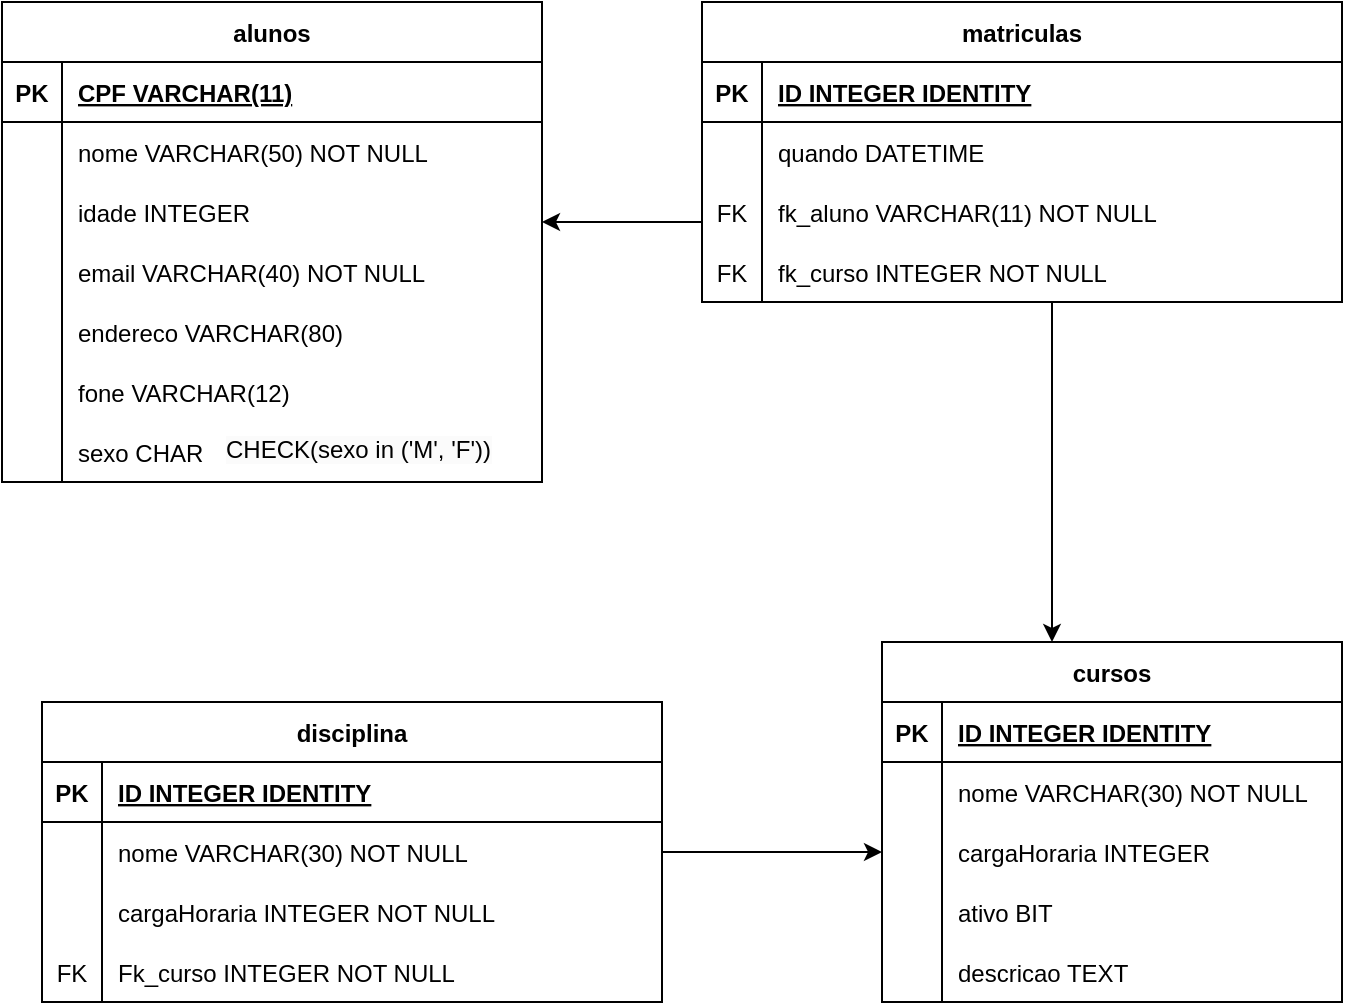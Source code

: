 <mxfile version="22.1.3" type="github">
  <diagram name="Page-1" id="ZxZZLESLRguiSDgGjBzf">
    <mxGraphModel dx="1687" dy="932" grid="1" gridSize="10" guides="1" tooltips="1" connect="1" arrows="1" fold="1" page="1" pageScale="1" pageWidth="827" pageHeight="1169" background="none" math="0" shadow="0">
      <root>
        <mxCell id="0" />
        <mxCell id="1" parent="0" />
        <mxCell id="klsp1BTiwaLLlgp8RESb-26" value="cursos" style="shape=table;startSize=30;container=1;collapsible=1;childLayout=tableLayout;fixedRows=1;rowLines=0;fontStyle=1;align=center;resizeLast=1;" vertex="1" parent="1">
          <mxGeometry x="519" y="654" width="230" height="180" as="geometry" />
        </mxCell>
        <mxCell id="klsp1BTiwaLLlgp8RESb-27" value="" style="shape=tableRow;horizontal=0;startSize=0;swimlaneHead=0;swimlaneBody=0;fillColor=none;collapsible=0;dropTarget=0;points=[[0,0.5],[1,0.5]];portConstraint=eastwest;strokeColor=inherit;top=0;left=0;right=0;bottom=1;" vertex="1" parent="klsp1BTiwaLLlgp8RESb-26">
          <mxGeometry y="30" width="230" height="30" as="geometry" />
        </mxCell>
        <mxCell id="klsp1BTiwaLLlgp8RESb-28" value="PK" style="shape=partialRectangle;overflow=hidden;connectable=0;fillColor=none;strokeColor=inherit;top=0;left=0;bottom=0;right=0;fontStyle=1;" vertex="1" parent="klsp1BTiwaLLlgp8RESb-27">
          <mxGeometry width="30" height="30" as="geometry">
            <mxRectangle width="30" height="30" as="alternateBounds" />
          </mxGeometry>
        </mxCell>
        <mxCell id="klsp1BTiwaLLlgp8RESb-29" value="ID INTEGER  IDENTITY" style="shape=partialRectangle;overflow=hidden;connectable=0;fillColor=none;align=left;strokeColor=inherit;top=0;left=0;bottom=0;right=0;spacingLeft=6;fontStyle=5;" vertex="1" parent="klsp1BTiwaLLlgp8RESb-27">
          <mxGeometry x="30" width="200" height="30" as="geometry">
            <mxRectangle width="200" height="30" as="alternateBounds" />
          </mxGeometry>
        </mxCell>
        <mxCell id="klsp1BTiwaLLlgp8RESb-30" value="" style="shape=tableRow;horizontal=0;startSize=0;swimlaneHead=0;swimlaneBody=0;fillColor=none;collapsible=0;dropTarget=0;points=[[0,0.5],[1,0.5]];portConstraint=eastwest;strokeColor=inherit;top=0;left=0;right=0;bottom=0;" vertex="1" parent="klsp1BTiwaLLlgp8RESb-26">
          <mxGeometry y="60" width="230" height="30" as="geometry" />
        </mxCell>
        <mxCell id="klsp1BTiwaLLlgp8RESb-31" value="" style="shape=partialRectangle;overflow=hidden;connectable=0;fillColor=none;strokeColor=inherit;top=0;left=0;bottom=0;right=0;" vertex="1" parent="klsp1BTiwaLLlgp8RESb-30">
          <mxGeometry width="30" height="30" as="geometry">
            <mxRectangle width="30" height="30" as="alternateBounds" />
          </mxGeometry>
        </mxCell>
        <mxCell id="klsp1BTiwaLLlgp8RESb-32" value="nome VARCHAR(30) NOT NULL" style="shape=partialRectangle;overflow=hidden;connectable=0;fillColor=none;align=left;strokeColor=inherit;top=0;left=0;bottom=0;right=0;spacingLeft=6;" vertex="1" parent="klsp1BTiwaLLlgp8RESb-30">
          <mxGeometry x="30" width="200" height="30" as="geometry">
            <mxRectangle width="200" height="30" as="alternateBounds" />
          </mxGeometry>
        </mxCell>
        <mxCell id="klsp1BTiwaLLlgp8RESb-33" value="" style="shape=tableRow;horizontal=0;startSize=0;swimlaneHead=0;swimlaneBody=0;fillColor=none;collapsible=0;dropTarget=0;points=[[0,0.5],[1,0.5]];portConstraint=eastwest;strokeColor=inherit;top=0;left=0;right=0;bottom=0;" vertex="1" parent="klsp1BTiwaLLlgp8RESb-26">
          <mxGeometry y="90" width="230" height="30" as="geometry" />
        </mxCell>
        <mxCell id="klsp1BTiwaLLlgp8RESb-34" value="" style="shape=partialRectangle;overflow=hidden;connectable=0;fillColor=none;strokeColor=inherit;top=0;left=0;bottom=0;right=0;" vertex="1" parent="klsp1BTiwaLLlgp8RESb-33">
          <mxGeometry width="30" height="30" as="geometry">
            <mxRectangle width="30" height="30" as="alternateBounds" />
          </mxGeometry>
        </mxCell>
        <mxCell id="klsp1BTiwaLLlgp8RESb-35" value="cargaHoraria INTEGER" style="shape=partialRectangle;overflow=hidden;connectable=0;fillColor=none;align=left;strokeColor=inherit;top=0;left=0;bottom=0;right=0;spacingLeft=6;" vertex="1" parent="klsp1BTiwaLLlgp8RESb-33">
          <mxGeometry x="30" width="200" height="30" as="geometry">
            <mxRectangle width="200" height="30" as="alternateBounds" />
          </mxGeometry>
        </mxCell>
        <mxCell id="klsp1BTiwaLLlgp8RESb-36" value="" style="shape=tableRow;horizontal=0;startSize=0;swimlaneHead=0;swimlaneBody=0;fillColor=none;collapsible=0;dropTarget=0;points=[[0,0.5],[1,0.5]];portConstraint=eastwest;strokeColor=inherit;top=0;left=0;right=0;bottom=0;" vertex="1" parent="klsp1BTiwaLLlgp8RESb-26">
          <mxGeometry y="120" width="230" height="30" as="geometry" />
        </mxCell>
        <mxCell id="klsp1BTiwaLLlgp8RESb-37" value="" style="shape=partialRectangle;overflow=hidden;connectable=0;fillColor=none;strokeColor=inherit;top=0;left=0;bottom=0;right=0;" vertex="1" parent="klsp1BTiwaLLlgp8RESb-36">
          <mxGeometry width="30" height="30" as="geometry">
            <mxRectangle width="30" height="30" as="alternateBounds" />
          </mxGeometry>
        </mxCell>
        <mxCell id="klsp1BTiwaLLlgp8RESb-38" value="ativo BIT" style="shape=partialRectangle;overflow=hidden;connectable=0;fillColor=none;align=left;strokeColor=inherit;top=0;left=0;bottom=0;right=0;spacingLeft=6;" vertex="1" parent="klsp1BTiwaLLlgp8RESb-36">
          <mxGeometry x="30" width="200" height="30" as="geometry">
            <mxRectangle width="200" height="30" as="alternateBounds" />
          </mxGeometry>
        </mxCell>
        <mxCell id="klsp1BTiwaLLlgp8RESb-39" value="" style="shape=tableRow;horizontal=0;startSize=0;swimlaneHead=0;swimlaneBody=0;fillColor=none;collapsible=0;dropTarget=0;points=[[0,0.5],[1,0.5]];portConstraint=eastwest;strokeColor=inherit;top=0;left=0;right=0;bottom=0;" vertex="1" parent="klsp1BTiwaLLlgp8RESb-26">
          <mxGeometry y="150" width="230" height="30" as="geometry" />
        </mxCell>
        <mxCell id="klsp1BTiwaLLlgp8RESb-40" value="" style="shape=partialRectangle;overflow=hidden;connectable=0;fillColor=none;strokeColor=inherit;top=0;left=0;bottom=0;right=0;" vertex="1" parent="klsp1BTiwaLLlgp8RESb-39">
          <mxGeometry width="30" height="30" as="geometry">
            <mxRectangle width="30" height="30" as="alternateBounds" />
          </mxGeometry>
        </mxCell>
        <mxCell id="klsp1BTiwaLLlgp8RESb-41" value="descricao TEXT" style="shape=partialRectangle;overflow=hidden;connectable=0;fillColor=none;align=left;strokeColor=inherit;top=0;left=0;bottom=0;right=0;spacingLeft=6;" vertex="1" parent="klsp1BTiwaLLlgp8RESb-39">
          <mxGeometry x="30" width="200" height="30" as="geometry">
            <mxRectangle width="200" height="30" as="alternateBounds" />
          </mxGeometry>
        </mxCell>
        <mxCell id="klsp1BTiwaLLlgp8RESb-42" value="disciplina" style="shape=table;startSize=30;container=1;collapsible=1;childLayout=tableLayout;fixedRows=1;rowLines=0;fontStyle=1;align=center;resizeLast=1;fillColor=default;gradientColor=none;swimlaneFillColor=none;rounded=0;swimlaneLine=1;shadow=0;" vertex="1" parent="1">
          <mxGeometry x="99" y="684" width="310" height="150" as="geometry" />
        </mxCell>
        <mxCell id="klsp1BTiwaLLlgp8RESb-43" value="" style="shape=tableRow;horizontal=0;startSize=0;swimlaneHead=0;swimlaneBody=0;fillColor=none;collapsible=0;dropTarget=0;points=[[0,0.5],[1,0.5]];portConstraint=eastwest;strokeColor=inherit;top=0;left=0;right=0;bottom=1;" vertex="1" parent="klsp1BTiwaLLlgp8RESb-42">
          <mxGeometry y="30" width="310" height="30" as="geometry" />
        </mxCell>
        <mxCell id="klsp1BTiwaLLlgp8RESb-44" value="PK" style="shape=partialRectangle;overflow=hidden;connectable=0;fillColor=none;strokeColor=inherit;top=0;left=0;bottom=0;right=0;fontStyle=1;" vertex="1" parent="klsp1BTiwaLLlgp8RESb-43">
          <mxGeometry width="30" height="30" as="geometry">
            <mxRectangle width="30" height="30" as="alternateBounds" />
          </mxGeometry>
        </mxCell>
        <mxCell id="klsp1BTiwaLLlgp8RESb-45" value="ID INTEGER  IDENTITY" style="shape=partialRectangle;overflow=hidden;connectable=0;fillColor=none;align=left;strokeColor=inherit;top=0;left=0;bottom=0;right=0;spacingLeft=6;fontStyle=5;" vertex="1" parent="klsp1BTiwaLLlgp8RESb-43">
          <mxGeometry x="30" width="280" height="30" as="geometry">
            <mxRectangle width="280" height="30" as="alternateBounds" />
          </mxGeometry>
        </mxCell>
        <mxCell id="klsp1BTiwaLLlgp8RESb-46" value="" style="shape=tableRow;horizontal=0;startSize=0;swimlaneHead=0;swimlaneBody=0;fillColor=none;collapsible=0;dropTarget=0;points=[[0,0.5],[1,0.5]];portConstraint=eastwest;strokeColor=inherit;top=0;left=0;right=0;bottom=0;" vertex="1" parent="klsp1BTiwaLLlgp8RESb-42">
          <mxGeometry y="60" width="310" height="30" as="geometry" />
        </mxCell>
        <mxCell id="klsp1BTiwaLLlgp8RESb-47" value="" style="shape=partialRectangle;overflow=hidden;connectable=0;fillColor=none;strokeColor=inherit;top=0;left=0;bottom=0;right=0;" vertex="1" parent="klsp1BTiwaLLlgp8RESb-46">
          <mxGeometry width="30" height="30" as="geometry">
            <mxRectangle width="30" height="30" as="alternateBounds" />
          </mxGeometry>
        </mxCell>
        <mxCell id="klsp1BTiwaLLlgp8RESb-48" value="nome VARCHAR(30) NOT NULL" style="shape=partialRectangle;overflow=hidden;connectable=0;fillColor=none;align=left;strokeColor=inherit;top=0;left=0;bottom=0;right=0;spacingLeft=6;" vertex="1" parent="klsp1BTiwaLLlgp8RESb-46">
          <mxGeometry x="30" width="280" height="30" as="geometry">
            <mxRectangle width="280" height="30" as="alternateBounds" />
          </mxGeometry>
        </mxCell>
        <mxCell id="klsp1BTiwaLLlgp8RESb-49" value="" style="shape=tableRow;horizontal=0;startSize=0;swimlaneHead=0;swimlaneBody=0;fillColor=none;collapsible=0;dropTarget=0;points=[[0,0.5],[1,0.5]];portConstraint=eastwest;strokeColor=inherit;top=0;left=0;right=0;bottom=0;" vertex="1" parent="klsp1BTiwaLLlgp8RESb-42">
          <mxGeometry y="90" width="310" height="30" as="geometry" />
        </mxCell>
        <mxCell id="klsp1BTiwaLLlgp8RESb-50" value="" style="shape=partialRectangle;overflow=hidden;connectable=0;fillColor=none;strokeColor=inherit;top=0;left=0;bottom=0;right=0;" vertex="1" parent="klsp1BTiwaLLlgp8RESb-49">
          <mxGeometry width="30" height="30" as="geometry">
            <mxRectangle width="30" height="30" as="alternateBounds" />
          </mxGeometry>
        </mxCell>
        <mxCell id="klsp1BTiwaLLlgp8RESb-51" value="cargaHoraria INTEGER NOT NULL" style="shape=partialRectangle;overflow=hidden;connectable=0;fillColor=none;align=left;strokeColor=inherit;top=0;left=0;bottom=0;right=0;spacingLeft=6;" vertex="1" parent="klsp1BTiwaLLlgp8RESb-49">
          <mxGeometry x="30" width="280" height="30" as="geometry">
            <mxRectangle width="280" height="30" as="alternateBounds" />
          </mxGeometry>
        </mxCell>
        <mxCell id="klsp1BTiwaLLlgp8RESb-52" value="" style="shape=tableRow;horizontal=0;startSize=0;swimlaneHead=0;swimlaneBody=0;fillColor=none;collapsible=0;dropTarget=0;points=[[0,0.5],[1,0.5]];portConstraint=eastwest;strokeColor=inherit;top=0;left=0;right=0;bottom=0;" vertex="1" parent="klsp1BTiwaLLlgp8RESb-42">
          <mxGeometry y="120" width="310" height="30" as="geometry" />
        </mxCell>
        <mxCell id="klsp1BTiwaLLlgp8RESb-53" value="FK" style="shape=partialRectangle;overflow=hidden;connectable=0;fillColor=none;strokeColor=inherit;top=0;left=0;bottom=0;right=0;" vertex="1" parent="klsp1BTiwaLLlgp8RESb-52">
          <mxGeometry width="30" height="30" as="geometry">
            <mxRectangle width="30" height="30" as="alternateBounds" />
          </mxGeometry>
        </mxCell>
        <mxCell id="klsp1BTiwaLLlgp8RESb-54" value="Fk_curso INTEGER NOT NULL" style="shape=partialRectangle;overflow=hidden;connectable=0;fillColor=none;align=left;strokeColor=inherit;top=0;left=0;bottom=0;right=0;spacingLeft=6;" vertex="1" parent="klsp1BTiwaLLlgp8RESb-52">
          <mxGeometry x="30" width="280" height="30" as="geometry">
            <mxRectangle width="280" height="30" as="alternateBounds" />
          </mxGeometry>
        </mxCell>
        <mxCell id="klsp1BTiwaLLlgp8RESb-58" value="matriculas" style="shape=table;startSize=30;container=1;collapsible=1;childLayout=tableLayout;fixedRows=1;rowLines=0;fontStyle=1;align=center;resizeLast=1;" vertex="1" parent="1">
          <mxGeometry x="429" y="334" width="320" height="150" as="geometry" />
        </mxCell>
        <mxCell id="klsp1BTiwaLLlgp8RESb-59" value="" style="shape=tableRow;horizontal=0;startSize=0;swimlaneHead=0;swimlaneBody=0;fillColor=none;collapsible=0;dropTarget=0;points=[[0,0.5],[1,0.5]];portConstraint=eastwest;strokeColor=inherit;top=0;left=0;right=0;bottom=1;" vertex="1" parent="klsp1BTiwaLLlgp8RESb-58">
          <mxGeometry y="30" width="320" height="30" as="geometry" />
        </mxCell>
        <mxCell id="klsp1BTiwaLLlgp8RESb-60" value="PK" style="shape=partialRectangle;overflow=hidden;connectable=0;fillColor=none;strokeColor=inherit;top=0;left=0;bottom=0;right=0;fontStyle=1;" vertex="1" parent="klsp1BTiwaLLlgp8RESb-59">
          <mxGeometry width="30" height="30" as="geometry">
            <mxRectangle width="30" height="30" as="alternateBounds" />
          </mxGeometry>
        </mxCell>
        <mxCell id="klsp1BTiwaLLlgp8RESb-61" value="ID INTEGER  IDENTITY" style="shape=partialRectangle;overflow=hidden;connectable=0;fillColor=none;align=left;strokeColor=inherit;top=0;left=0;bottom=0;right=0;spacingLeft=6;fontStyle=5;" vertex="1" parent="klsp1BTiwaLLlgp8RESb-59">
          <mxGeometry x="30" width="290" height="30" as="geometry">
            <mxRectangle width="290" height="30" as="alternateBounds" />
          </mxGeometry>
        </mxCell>
        <mxCell id="klsp1BTiwaLLlgp8RESb-62" value="" style="shape=tableRow;horizontal=0;startSize=0;swimlaneHead=0;swimlaneBody=0;fillColor=none;collapsible=0;dropTarget=0;points=[[0,0.5],[1,0.5]];portConstraint=eastwest;strokeColor=inherit;top=0;left=0;right=0;bottom=0;" vertex="1" parent="klsp1BTiwaLLlgp8RESb-58">
          <mxGeometry y="60" width="320" height="30" as="geometry" />
        </mxCell>
        <mxCell id="klsp1BTiwaLLlgp8RESb-63" value="" style="shape=partialRectangle;overflow=hidden;connectable=0;fillColor=none;strokeColor=inherit;top=0;left=0;bottom=0;right=0;" vertex="1" parent="klsp1BTiwaLLlgp8RESb-62">
          <mxGeometry width="30" height="30" as="geometry">
            <mxRectangle width="30" height="30" as="alternateBounds" />
          </mxGeometry>
        </mxCell>
        <mxCell id="klsp1BTiwaLLlgp8RESb-64" value="quando DATETIME" style="shape=partialRectangle;overflow=hidden;connectable=0;fillColor=none;align=left;strokeColor=inherit;top=0;left=0;bottom=0;right=0;spacingLeft=6;" vertex="1" parent="klsp1BTiwaLLlgp8RESb-62">
          <mxGeometry x="30" width="290" height="30" as="geometry">
            <mxRectangle width="290" height="30" as="alternateBounds" />
          </mxGeometry>
        </mxCell>
        <mxCell id="klsp1BTiwaLLlgp8RESb-65" value="" style="shape=tableRow;horizontal=0;startSize=0;swimlaneHead=0;swimlaneBody=0;fillColor=none;collapsible=0;dropTarget=0;points=[[0,0.5],[1,0.5]];portConstraint=eastwest;strokeColor=inherit;top=0;left=0;right=0;bottom=0;" vertex="1" parent="klsp1BTiwaLLlgp8RESb-58">
          <mxGeometry y="90" width="320" height="30" as="geometry" />
        </mxCell>
        <mxCell id="klsp1BTiwaLLlgp8RESb-66" value="FK" style="shape=partialRectangle;overflow=hidden;connectable=0;fillColor=none;strokeColor=inherit;top=0;left=0;bottom=0;right=0;" vertex="1" parent="klsp1BTiwaLLlgp8RESb-65">
          <mxGeometry width="30" height="30" as="geometry">
            <mxRectangle width="30" height="30" as="alternateBounds" />
          </mxGeometry>
        </mxCell>
        <mxCell id="klsp1BTiwaLLlgp8RESb-67" value="fk_aluno VARCHAR(11) NOT NULL" style="shape=partialRectangle;overflow=hidden;connectable=0;fillColor=none;align=left;strokeColor=inherit;top=0;left=0;bottom=0;right=0;spacingLeft=6;" vertex="1" parent="klsp1BTiwaLLlgp8RESb-65">
          <mxGeometry x="30" width="290" height="30" as="geometry">
            <mxRectangle width="290" height="30" as="alternateBounds" />
          </mxGeometry>
        </mxCell>
        <mxCell id="klsp1BTiwaLLlgp8RESb-68" value="" style="shape=tableRow;horizontal=0;startSize=0;swimlaneHead=0;swimlaneBody=0;fillColor=none;collapsible=0;dropTarget=0;points=[[0,0.5],[1,0.5]];portConstraint=eastwest;strokeColor=inherit;top=0;left=0;right=0;bottom=0;" vertex="1" parent="klsp1BTiwaLLlgp8RESb-58">
          <mxGeometry y="120" width="320" height="30" as="geometry" />
        </mxCell>
        <mxCell id="klsp1BTiwaLLlgp8RESb-69" value="FK" style="shape=partialRectangle;overflow=hidden;connectable=0;fillColor=none;strokeColor=inherit;top=0;left=0;bottom=0;right=0;" vertex="1" parent="klsp1BTiwaLLlgp8RESb-68">
          <mxGeometry width="30" height="30" as="geometry">
            <mxRectangle width="30" height="30" as="alternateBounds" />
          </mxGeometry>
        </mxCell>
        <mxCell id="klsp1BTiwaLLlgp8RESb-70" value="fk_curso INTEGER NOT NULL" style="shape=partialRectangle;overflow=hidden;connectable=0;fillColor=none;align=left;strokeColor=inherit;top=0;left=0;bottom=0;right=0;spacingLeft=6;" vertex="1" parent="klsp1BTiwaLLlgp8RESb-68">
          <mxGeometry x="30" width="290" height="30" as="geometry">
            <mxRectangle width="290" height="30" as="alternateBounds" />
          </mxGeometry>
        </mxCell>
        <mxCell id="klsp1BTiwaLLlgp8RESb-97" style="edgeStyle=orthogonalEdgeStyle;rounded=0;orthogonalLoop=1;jettySize=auto;html=1;fontFamily=Helvetica;fontSize=12;fontColor=default;startSize=30;" edge="1" parent="1" source="klsp1BTiwaLLlgp8RESb-42" target="klsp1BTiwaLLlgp8RESb-26">
          <mxGeometry relative="1" as="geometry">
            <Array as="points">
              <mxPoint x="489" y="759" />
              <mxPoint x="489" y="759" />
            </Array>
          </mxGeometry>
        </mxCell>
        <mxCell id="klsp1BTiwaLLlgp8RESb-98" style="edgeStyle=orthogonalEdgeStyle;rounded=0;orthogonalLoop=1;jettySize=auto;html=1;fontFamily=Helvetica;fontSize=12;fontColor=default;startSize=30;" edge="1" parent="1" source="klsp1BTiwaLLlgp8RESb-68" target="klsp1BTiwaLLlgp8RESb-26">
          <mxGeometry relative="1" as="geometry">
            <Array as="points">
              <mxPoint x="604" y="554" />
              <mxPoint x="604" y="554" />
            </Array>
          </mxGeometry>
        </mxCell>
        <mxCell id="klsp1BTiwaLLlgp8RESb-99" style="edgeStyle=orthogonalEdgeStyle;rounded=0;orthogonalLoop=1;jettySize=auto;html=1;fontFamily=Helvetica;fontSize=12;fontColor=default;startSize=30;" edge="1" parent="1" source="klsp1BTiwaLLlgp8RESb-65" target="klsp1BTiwaLLlgp8RESb-1">
          <mxGeometry relative="1" as="geometry">
            <Array as="points">
              <mxPoint x="419" y="444" />
              <mxPoint x="419" y="444" />
            </Array>
          </mxGeometry>
        </mxCell>
        <mxCell id="klsp1BTiwaLLlgp8RESb-100" value="" style="group" vertex="1" connectable="0" parent="1">
          <mxGeometry x="79" y="334" width="280" height="240" as="geometry" />
        </mxCell>
        <mxCell id="klsp1BTiwaLLlgp8RESb-1" value="alunos" style="shape=table;startSize=30;container=1;collapsible=1;childLayout=tableLayout;fixedRows=1;rowLines=0;fontStyle=1;align=center;resizeLast=1;" vertex="1" parent="klsp1BTiwaLLlgp8RESb-100">
          <mxGeometry width="270" height="240" as="geometry" />
        </mxCell>
        <mxCell id="klsp1BTiwaLLlgp8RESb-2" value="" style="shape=tableRow;horizontal=0;startSize=0;swimlaneHead=0;swimlaneBody=0;fillColor=none;collapsible=0;dropTarget=0;points=[[0,0.5],[1,0.5]];portConstraint=eastwest;strokeColor=inherit;top=0;left=0;right=0;bottom=1;" vertex="1" parent="klsp1BTiwaLLlgp8RESb-1">
          <mxGeometry y="30" width="270" height="30" as="geometry" />
        </mxCell>
        <mxCell id="klsp1BTiwaLLlgp8RESb-3" value="PK" style="shape=partialRectangle;overflow=hidden;connectable=0;fillColor=none;strokeColor=inherit;top=0;left=0;bottom=0;right=0;fontStyle=1;" vertex="1" parent="klsp1BTiwaLLlgp8RESb-2">
          <mxGeometry width="30" height="30" as="geometry">
            <mxRectangle width="30" height="30" as="alternateBounds" />
          </mxGeometry>
        </mxCell>
        <mxCell id="klsp1BTiwaLLlgp8RESb-4" value="CPF VARCHAR(11) " style="shape=partialRectangle;overflow=hidden;connectable=0;fillColor=none;align=left;strokeColor=inherit;top=0;left=0;bottom=0;right=0;spacingLeft=6;fontStyle=5;" vertex="1" parent="klsp1BTiwaLLlgp8RESb-2">
          <mxGeometry x="30" width="240" height="30" as="geometry">
            <mxRectangle width="240" height="30" as="alternateBounds" />
          </mxGeometry>
        </mxCell>
        <mxCell id="klsp1BTiwaLLlgp8RESb-5" value="" style="shape=tableRow;horizontal=0;startSize=0;swimlaneHead=0;swimlaneBody=0;fillColor=none;collapsible=0;dropTarget=0;points=[[0,0.5],[1,0.5]];portConstraint=eastwest;strokeColor=inherit;top=0;left=0;right=0;bottom=0;" vertex="1" parent="klsp1BTiwaLLlgp8RESb-1">
          <mxGeometry y="60" width="270" height="30" as="geometry" />
        </mxCell>
        <mxCell id="klsp1BTiwaLLlgp8RESb-6" value="" style="shape=partialRectangle;overflow=hidden;connectable=0;fillColor=none;strokeColor=inherit;top=0;left=0;bottom=0;right=0;" vertex="1" parent="klsp1BTiwaLLlgp8RESb-5">
          <mxGeometry width="30" height="30" as="geometry">
            <mxRectangle width="30" height="30" as="alternateBounds" />
          </mxGeometry>
        </mxCell>
        <mxCell id="klsp1BTiwaLLlgp8RESb-7" value="nome VARCHAR(50) NOT NULL" style="shape=partialRectangle;overflow=hidden;connectable=0;fillColor=none;align=left;strokeColor=inherit;top=0;left=0;bottom=0;right=0;spacingLeft=6;" vertex="1" parent="klsp1BTiwaLLlgp8RESb-5">
          <mxGeometry x="30" width="240" height="30" as="geometry">
            <mxRectangle width="240" height="30" as="alternateBounds" />
          </mxGeometry>
        </mxCell>
        <mxCell id="klsp1BTiwaLLlgp8RESb-8" value="" style="shape=tableRow;horizontal=0;startSize=0;swimlaneHead=0;swimlaneBody=0;fillColor=none;collapsible=0;dropTarget=0;points=[[0,0.5],[1,0.5]];portConstraint=eastwest;strokeColor=inherit;top=0;left=0;right=0;bottom=0;" vertex="1" parent="klsp1BTiwaLLlgp8RESb-1">
          <mxGeometry y="90" width="270" height="30" as="geometry" />
        </mxCell>
        <mxCell id="klsp1BTiwaLLlgp8RESb-9" value="" style="shape=partialRectangle;overflow=hidden;connectable=0;fillColor=none;strokeColor=inherit;top=0;left=0;bottom=0;right=0;" vertex="1" parent="klsp1BTiwaLLlgp8RESb-8">
          <mxGeometry width="30" height="30" as="geometry">
            <mxRectangle width="30" height="30" as="alternateBounds" />
          </mxGeometry>
        </mxCell>
        <mxCell id="klsp1BTiwaLLlgp8RESb-10" value="idade INTEGER" style="shape=partialRectangle;overflow=hidden;connectable=0;fillColor=none;align=left;strokeColor=inherit;top=0;left=0;bottom=0;right=0;spacingLeft=6;" vertex="1" parent="klsp1BTiwaLLlgp8RESb-8">
          <mxGeometry x="30" width="240" height="30" as="geometry">
            <mxRectangle width="240" height="30" as="alternateBounds" />
          </mxGeometry>
        </mxCell>
        <mxCell id="klsp1BTiwaLLlgp8RESb-11" value="" style="shape=tableRow;horizontal=0;startSize=0;swimlaneHead=0;swimlaneBody=0;fillColor=none;collapsible=0;dropTarget=0;points=[[0,0.5],[1,0.5]];portConstraint=eastwest;strokeColor=inherit;top=0;left=0;right=0;bottom=0;" vertex="1" parent="klsp1BTiwaLLlgp8RESb-1">
          <mxGeometry y="120" width="270" height="30" as="geometry" />
        </mxCell>
        <mxCell id="klsp1BTiwaLLlgp8RESb-12" value="" style="shape=partialRectangle;overflow=hidden;connectable=0;fillColor=none;strokeColor=inherit;top=0;left=0;bottom=0;right=0;" vertex="1" parent="klsp1BTiwaLLlgp8RESb-11">
          <mxGeometry width="30" height="30" as="geometry">
            <mxRectangle width="30" height="30" as="alternateBounds" />
          </mxGeometry>
        </mxCell>
        <mxCell id="klsp1BTiwaLLlgp8RESb-13" value="email VARCHAR(40) NOT NULL" style="shape=partialRectangle;overflow=hidden;connectable=0;fillColor=none;align=left;strokeColor=inherit;top=0;left=0;bottom=0;right=0;spacingLeft=6;" vertex="1" parent="klsp1BTiwaLLlgp8RESb-11">
          <mxGeometry x="30" width="240" height="30" as="geometry">
            <mxRectangle width="240" height="30" as="alternateBounds" />
          </mxGeometry>
        </mxCell>
        <mxCell id="klsp1BTiwaLLlgp8RESb-14" value="" style="shape=tableRow;horizontal=0;startSize=0;swimlaneHead=0;swimlaneBody=0;fillColor=none;collapsible=0;dropTarget=0;points=[[0,0.5],[1,0.5]];portConstraint=eastwest;strokeColor=inherit;top=0;left=0;right=0;bottom=0;" vertex="1" parent="klsp1BTiwaLLlgp8RESb-1">
          <mxGeometry y="150" width="270" height="30" as="geometry" />
        </mxCell>
        <mxCell id="klsp1BTiwaLLlgp8RESb-15" value="" style="shape=partialRectangle;overflow=hidden;connectable=0;fillColor=none;strokeColor=inherit;top=0;left=0;bottom=0;right=0;" vertex="1" parent="klsp1BTiwaLLlgp8RESb-14">
          <mxGeometry width="30" height="30" as="geometry">
            <mxRectangle width="30" height="30" as="alternateBounds" />
          </mxGeometry>
        </mxCell>
        <mxCell id="klsp1BTiwaLLlgp8RESb-16" value="endereco VARCHAR(80)" style="shape=partialRectangle;overflow=hidden;connectable=0;fillColor=none;align=left;strokeColor=inherit;top=0;left=0;bottom=0;right=0;spacingLeft=6;" vertex="1" parent="klsp1BTiwaLLlgp8RESb-14">
          <mxGeometry x="30" width="240" height="30" as="geometry">
            <mxRectangle width="240" height="30" as="alternateBounds" />
          </mxGeometry>
        </mxCell>
        <mxCell id="klsp1BTiwaLLlgp8RESb-17" value="" style="shape=tableRow;horizontal=0;startSize=0;swimlaneHead=0;swimlaneBody=0;fillColor=none;collapsible=0;dropTarget=0;points=[[0,0.5],[1,0.5]];portConstraint=eastwest;strokeColor=inherit;top=0;left=0;right=0;bottom=0;" vertex="1" parent="klsp1BTiwaLLlgp8RESb-1">
          <mxGeometry y="180" width="270" height="30" as="geometry" />
        </mxCell>
        <mxCell id="klsp1BTiwaLLlgp8RESb-18" value="" style="shape=partialRectangle;overflow=hidden;connectable=0;fillColor=none;strokeColor=inherit;top=0;left=0;bottom=0;right=0;" vertex="1" parent="klsp1BTiwaLLlgp8RESb-17">
          <mxGeometry width="30" height="30" as="geometry">
            <mxRectangle width="30" height="30" as="alternateBounds" />
          </mxGeometry>
        </mxCell>
        <mxCell id="klsp1BTiwaLLlgp8RESb-19" value="fone VARCHAR(12)" style="shape=partialRectangle;overflow=hidden;connectable=0;fillColor=none;align=left;strokeColor=inherit;top=0;left=0;bottom=0;right=0;spacingLeft=6;" vertex="1" parent="klsp1BTiwaLLlgp8RESb-17">
          <mxGeometry x="30" width="240" height="30" as="geometry">
            <mxRectangle width="240" height="30" as="alternateBounds" />
          </mxGeometry>
        </mxCell>
        <mxCell id="klsp1BTiwaLLlgp8RESb-20" value="" style="shape=tableRow;horizontal=0;startSize=0;swimlaneHead=0;swimlaneBody=0;fillColor=none;collapsible=0;dropTarget=0;points=[[0,0.5],[1,0.5]];portConstraint=eastwest;strokeColor=inherit;top=0;left=0;right=0;bottom=0;" vertex="1" parent="klsp1BTiwaLLlgp8RESb-1">
          <mxGeometry y="210" width="270" height="30" as="geometry" />
        </mxCell>
        <mxCell id="klsp1BTiwaLLlgp8RESb-21" value="" style="shape=partialRectangle;overflow=hidden;connectable=0;fillColor=none;strokeColor=inherit;top=0;left=0;bottom=0;right=0;" vertex="1" parent="klsp1BTiwaLLlgp8RESb-20">
          <mxGeometry width="30" height="30" as="geometry">
            <mxRectangle width="30" height="30" as="alternateBounds" />
          </mxGeometry>
        </mxCell>
        <mxCell id="klsp1BTiwaLLlgp8RESb-22" value="sexo CHAR" style="shape=partialRectangle;overflow=hidden;connectable=0;fillColor=none;align=left;strokeColor=inherit;top=0;left=0;bottom=0;right=0;spacingLeft=6;" vertex="1" parent="klsp1BTiwaLLlgp8RESb-20">
          <mxGeometry x="30" width="240" height="30" as="geometry">
            <mxRectangle width="240" height="30" as="alternateBounds" />
          </mxGeometry>
        </mxCell>
        <mxCell id="klsp1BTiwaLLlgp8RESb-94" value="&lt;span style=&quot;color: rgb(0, 0, 0); font-family: Helvetica; font-size: 12px; font-style: normal; font-variant-ligatures: normal; font-variant-caps: normal; font-weight: 400; letter-spacing: normal; orphans: 2; text-align: left; text-indent: 0px; text-transform: none; widows: 2; word-spacing: 0px; -webkit-text-stroke-width: 0px; background-color: rgb(251, 251, 251); text-decoration-thickness: initial; text-decoration-style: initial; text-decoration-color: initial; float: none; display: inline !important;&quot;&gt;CHECK(sexo in (&#39;M&#39;, &#39;F&#39;))&lt;/span&gt;" style="text;whiteSpace=wrap;html=1;fontSize=12;fontFamily=Helvetica;fontColor=default;" vertex="1" parent="klsp1BTiwaLLlgp8RESb-100">
          <mxGeometry x="110" y="210" width="170" height="30" as="geometry" />
        </mxCell>
      </root>
    </mxGraphModel>
  </diagram>
</mxfile>

